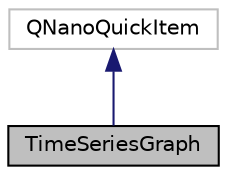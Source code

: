 digraph "TimeSeriesGraph"
{
 // LATEX_PDF_SIZE
  edge [fontname="Helvetica",fontsize="10",labelfontname="Helvetica",labelfontsize="10"];
  node [fontname="Helvetica",fontsize="10",shape=record];
  Node1 [label="TimeSeriesGraph",height=0.2,width=0.4,color="black", fillcolor="grey75", style="filled", fontcolor="black",tooltip="The TimeSeriesGraph is an QuickItem used to display a time series."];
  Node2 -> Node1 [dir="back",color="midnightblue",fontsize="10",style="solid",fontname="Helvetica"];
  Node2 [label="QNanoQuickItem",height=0.2,width=0.4,color="grey75", fillcolor="white", style="filled",tooltip=" "];
}

